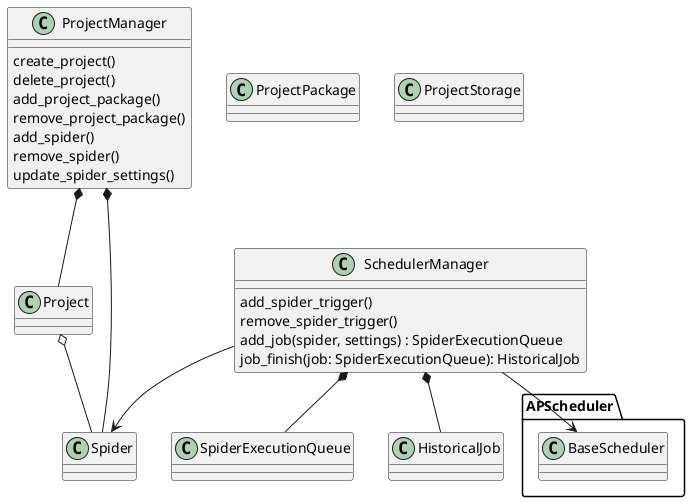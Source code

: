 @startuml

class Project

class ProjectPackage

class ProjectStorage

class Spider

class SpiderExecutionQueue

class HistoricalJob

class ProjectManager{
    create_project()
    delete_project()
    add_project_package()
    remove_project_package()
    add_spider()
    remove_spider()
    update_spider_settings()
}

ProjectManager *-- Project
ProjectManager *-- Spider
Project o-- Spider

class SchedulerManager{
    add_spider_trigger()
    remove_spider_trigger()
    add_job(spider, settings) : SpiderExecutionQueue
    job_finish(job: SpiderExecutionQueue): HistoricalJob
}

SchedulerManager --> Spider
SchedulerManager *-- SpiderExecutionQueue
SchedulerManager *-- HistoricalJob

package APScheduler{
    class BaseScheduler
}

SchedulerManager --> BaseScheduler




@enduml